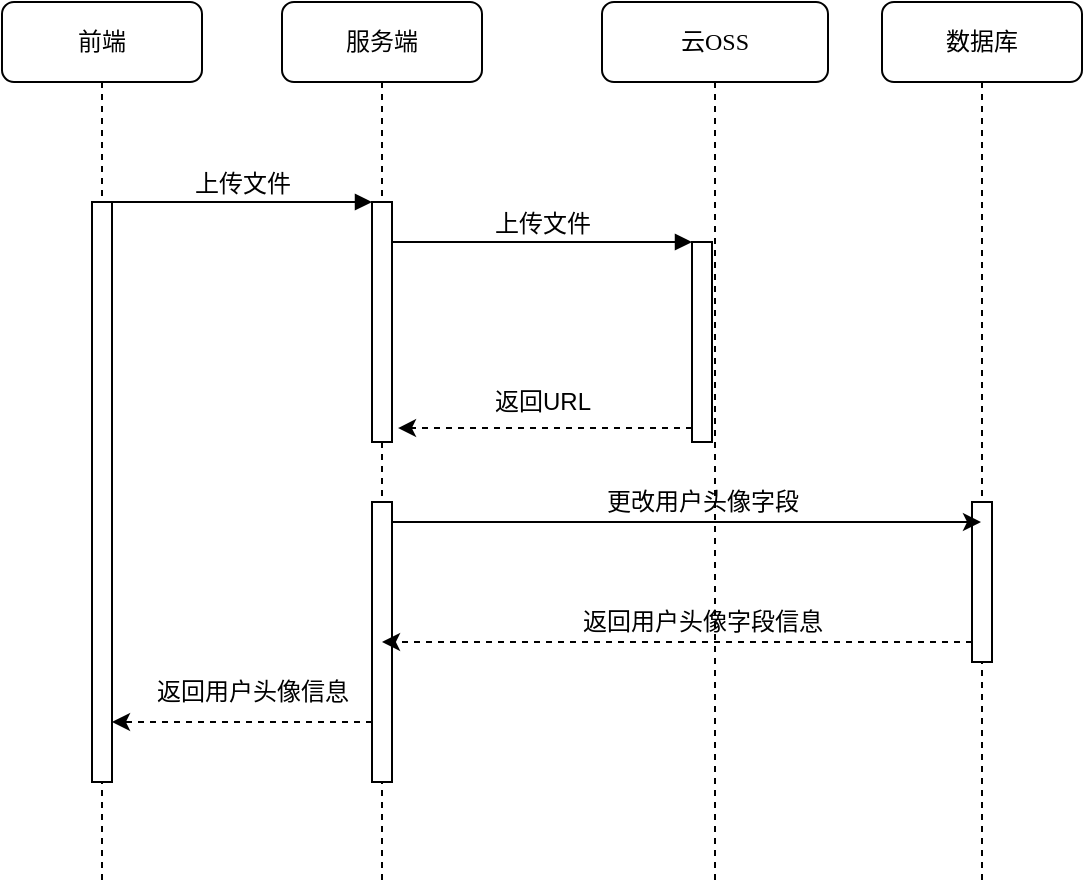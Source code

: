 <mxfile version="12.9.13" type="device"><diagram name="Page-1" id="13e1069c-82ec-6db2-03f1-153e76fe0fe0"><mxGraphModel dx="1422" dy="713" grid="1" gridSize="10" guides="1" tooltips="1" connect="1" arrows="1" fold="1" page="1" pageScale="1" pageWidth="1100" pageHeight="850" background="#ffffff" math="0" shadow="0"><root><mxCell id="0"/><mxCell id="1" parent="0"/><mxCell id="7baba1c4bc27f4b0-2" value="服务端" style="shape=umlLifeline;perimeter=lifelinePerimeter;whiteSpace=wrap;html=1;container=1;collapsible=0;recursiveResize=0;outlineConnect=0;rounded=1;shadow=0;comic=0;labelBackgroundColor=none;strokeWidth=1;fontFamily=Verdana;fontSize=12;align=center;" parent="1" vertex="1"><mxGeometry x="240" y="80" width="100" height="440" as="geometry"/></mxCell><mxCell id="7baba1c4bc27f4b0-10" value="" style="html=1;points=[];perimeter=orthogonalPerimeter;rounded=0;shadow=0;comic=0;labelBackgroundColor=none;strokeWidth=1;fontFamily=Verdana;fontSize=12;align=center;" parent="7baba1c4bc27f4b0-2" vertex="1"><mxGeometry x="45" y="100" width="10" height="120" as="geometry"/></mxCell><mxCell id="VV7-zh7UuwbZa3C2-8US-5" value="" style="html=1;points=[];perimeter=orthogonalPerimeter;" vertex="1" parent="7baba1c4bc27f4b0-2"><mxGeometry x="45" y="250" width="10" height="140" as="geometry"/></mxCell><mxCell id="7baba1c4bc27f4b0-3" value="云OSS" style="shape=umlLifeline;perimeter=lifelinePerimeter;whiteSpace=wrap;html=1;container=1;collapsible=0;recursiveResize=0;outlineConnect=0;rounded=1;shadow=0;comic=0;labelBackgroundColor=none;strokeWidth=1;fontFamily=Verdana;fontSize=12;align=center;" parent="1" vertex="1"><mxGeometry x="400" y="80" width="113" height="440" as="geometry"/></mxCell><mxCell id="7baba1c4bc27f4b0-13" value="" style="html=1;points=[];perimeter=orthogonalPerimeter;rounded=0;shadow=0;comic=0;labelBackgroundColor=none;strokeWidth=1;fontFamily=Verdana;fontSize=12;align=center;" parent="7baba1c4bc27f4b0-3" vertex="1"><mxGeometry x="45" y="120" width="10" height="100" as="geometry"/></mxCell><mxCell id="VV7-zh7UuwbZa3C2-8US-7" value="更改用户头像字段" style="text;html=1;align=center;verticalAlign=middle;resizable=0;points=[];autosize=1;" vertex="1" parent="7baba1c4bc27f4b0-3"><mxGeometry x="-5" y="240" width="110" height="20" as="geometry"/></mxCell><mxCell id="VV7-zh7UuwbZa3C2-8US-9" value="返回用户头像字段信息" style="text;html=1;align=center;verticalAlign=middle;resizable=0;points=[];autosize=1;" vertex="1" parent="7baba1c4bc27f4b0-3"><mxGeometry x="-20" y="300" width="140" height="20" as="geometry"/></mxCell><mxCell id="7baba1c4bc27f4b0-4" value="数据库" style="shape=umlLifeline;perimeter=lifelinePerimeter;whiteSpace=wrap;html=1;container=1;collapsible=0;recursiveResize=0;outlineConnect=0;rounded=1;shadow=0;comic=0;labelBackgroundColor=none;strokeWidth=1;fontFamily=Verdana;fontSize=12;align=center;" parent="1" vertex="1"><mxGeometry x="540" y="80" width="100" height="440" as="geometry"/></mxCell><mxCell id="VV7-zh7UuwbZa3C2-8US-4" value="" style="html=1;points=[];perimeter=orthogonalPerimeter;" vertex="1" parent="7baba1c4bc27f4b0-4"><mxGeometry x="45" y="250" width="10" height="80" as="geometry"/></mxCell><mxCell id="7baba1c4bc27f4b0-8" value="前端" style="shape=umlLifeline;perimeter=lifelinePerimeter;whiteSpace=wrap;html=1;container=1;collapsible=0;recursiveResize=0;outlineConnect=0;rounded=1;shadow=0;comic=0;labelBackgroundColor=none;strokeWidth=1;fontFamily=Verdana;fontSize=12;align=center;" parent="1" vertex="1"><mxGeometry x="100" y="80" width="100" height="440" as="geometry"/></mxCell><mxCell id="7baba1c4bc27f4b0-9" value="" style="html=1;points=[];perimeter=orthogonalPerimeter;rounded=0;shadow=0;comic=0;labelBackgroundColor=none;strokeWidth=1;fontFamily=Verdana;fontSize=12;align=center;" parent="7baba1c4bc27f4b0-8" vertex="1"><mxGeometry x="45" y="100" width="10" height="290" as="geometry"/></mxCell><mxCell id="7baba1c4bc27f4b0-11" value="上传文件" style="html=1;verticalAlign=bottom;endArrow=block;entryX=0;entryY=0;labelBackgroundColor=none;fontFamily=Verdana;fontSize=12;edgeStyle=elbowEdgeStyle;elbow=vertical;" parent="1" source="7baba1c4bc27f4b0-9" target="7baba1c4bc27f4b0-10" edge="1"><mxGeometry relative="1" as="geometry"><mxPoint x="220" y="190" as="sourcePoint"/></mxGeometry></mxCell><mxCell id="7baba1c4bc27f4b0-14" value="上传文件" style="html=1;verticalAlign=bottom;endArrow=block;entryX=0;entryY=0;labelBackgroundColor=none;fontFamily=Verdana;fontSize=12;edgeStyle=elbowEdgeStyle;elbow=vertical;" parent="1" source="7baba1c4bc27f4b0-10" target="7baba1c4bc27f4b0-13" edge="1"><mxGeometry relative="1" as="geometry"><mxPoint x="370" y="200" as="sourcePoint"/></mxGeometry></mxCell><mxCell id="VV7-zh7UuwbZa3C2-8US-2" style="edgeStyle=orthogonalEdgeStyle;rounded=0;orthogonalLoop=1;jettySize=auto;html=1;entryX=1.3;entryY=0.942;entryDx=0;entryDy=0;entryPerimeter=0;dashed=1;" edge="1" parent="1" source="7baba1c4bc27f4b0-13" target="7baba1c4bc27f4b0-10"><mxGeometry relative="1" as="geometry"><Array as="points"><mxPoint x="420" y="293"/><mxPoint x="420" y="293"/></Array></mxGeometry></mxCell><mxCell id="VV7-zh7UuwbZa3C2-8US-3" value="返回URL" style="text;html=1;align=center;verticalAlign=middle;resizable=0;points=[];autosize=1;" vertex="1" parent="1"><mxGeometry x="340" y="270" width="60" height="20" as="geometry"/></mxCell><mxCell id="VV7-zh7UuwbZa3C2-8US-6" style="edgeStyle=orthogonalEdgeStyle;rounded=0;orthogonalLoop=1;jettySize=auto;html=1;" edge="1" parent="1" source="VV7-zh7UuwbZa3C2-8US-5" target="7baba1c4bc27f4b0-4"><mxGeometry relative="1" as="geometry"><Array as="points"><mxPoint x="480" y="340"/><mxPoint x="480" y="340"/></Array></mxGeometry></mxCell><mxCell id="VV7-zh7UuwbZa3C2-8US-8" style="edgeStyle=orthogonalEdgeStyle;rounded=0;orthogonalLoop=1;jettySize=auto;html=1;dashed=1;" edge="1" parent="1" source="VV7-zh7UuwbZa3C2-8US-4" target="7baba1c4bc27f4b0-2"><mxGeometry relative="1" as="geometry"><Array as="points"><mxPoint x="470" y="400"/><mxPoint x="470" y="400"/></Array></mxGeometry></mxCell><mxCell id="VV7-zh7UuwbZa3C2-8US-11" style="edgeStyle=orthogonalEdgeStyle;rounded=0;orthogonalLoop=1;jettySize=auto;html=1;dashed=1;" edge="1" parent="1" source="VV7-zh7UuwbZa3C2-8US-5" target="7baba1c4bc27f4b0-9"><mxGeometry relative="1" as="geometry"><Array as="points"><mxPoint x="240" y="440"/><mxPoint x="240" y="440"/></Array></mxGeometry></mxCell><mxCell id="VV7-zh7UuwbZa3C2-8US-12" value="返回用户头像信息" style="text;html=1;align=center;verticalAlign=middle;resizable=0;points=[];autosize=1;" vertex="1" parent="1"><mxGeometry x="170" y="415" width="110" height="20" as="geometry"/></mxCell></root></mxGraphModel></diagram></mxfile>